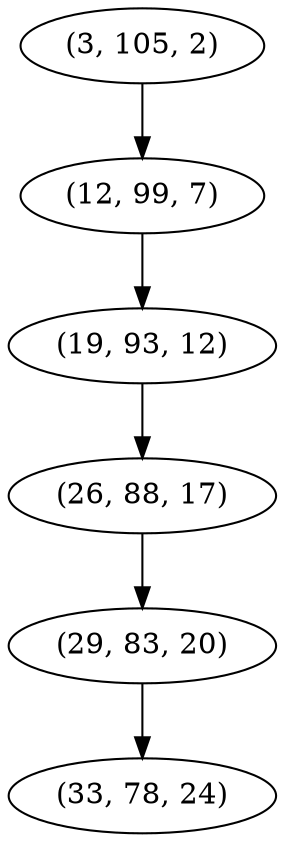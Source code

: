 digraph tree {
    "(3, 105, 2)";
    "(12, 99, 7)";
    "(19, 93, 12)";
    "(26, 88, 17)";
    "(29, 83, 20)";
    "(33, 78, 24)";
    "(3, 105, 2)" -> "(12, 99, 7)";
    "(12, 99, 7)" -> "(19, 93, 12)";
    "(19, 93, 12)" -> "(26, 88, 17)";
    "(26, 88, 17)" -> "(29, 83, 20)";
    "(29, 83, 20)" -> "(33, 78, 24)";
}
